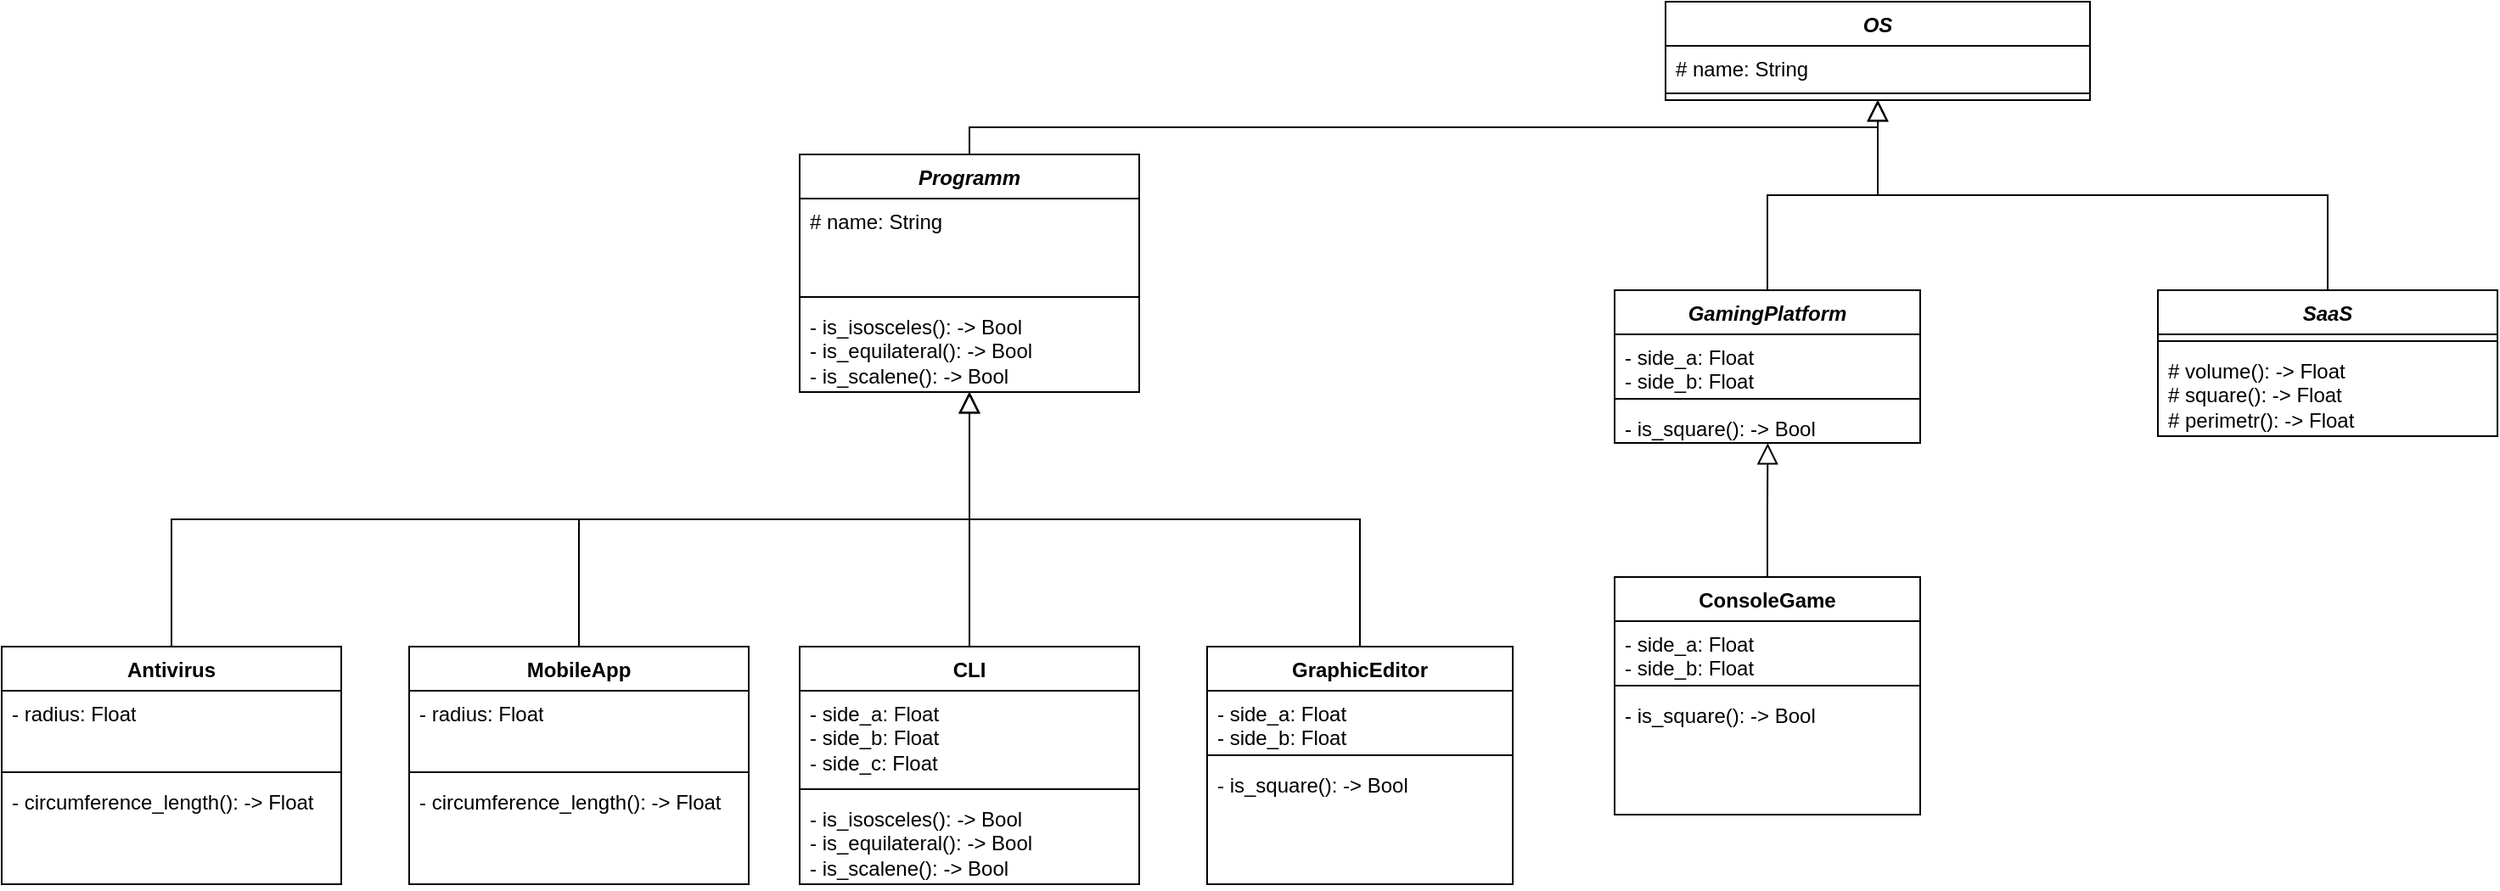 <mxfile version="26.0.9">
  <diagram name="Страница — 1" id="zS6Y-AvptROX9ftln9-I">
    <mxGraphModel dx="2062" dy="740" grid="1" gridSize="10" guides="1" tooltips="1" connect="1" arrows="1" fold="1" page="1" pageScale="1" pageWidth="827" pageHeight="1169" math="0" shadow="0">
      <root>
        <mxCell id="0" />
        <mxCell id="1" parent="0" />
        <mxCell id="Y6vDcpu8bE7wVP9YmyGI-1" value="" style="endArrow=block;endSize=10;endFill=0;shadow=0;strokeWidth=1;rounded=0;curved=0;edgeStyle=elbowEdgeStyle;elbow=vertical;exitX=0.5;exitY=0;exitDx=0;exitDy=0;entryX=0.5;entryY=1;entryDx=0;entryDy=0;" edge="1" parent="1" source="Y6vDcpu8bE7wVP9YmyGI-62" target="Y6vDcpu8bE7wVP9YmyGI-21">
          <mxGeometry width="160" relative="1" as="geometry">
            <mxPoint x="-10" y="330" as="sourcePoint" />
            <mxPoint x="472.0" y="14.702" as="targetPoint" />
          </mxGeometry>
        </mxCell>
        <mxCell id="Y6vDcpu8bE7wVP9YmyGI-2" value="" style="endArrow=block;endSize=10;endFill=0;shadow=0;strokeWidth=1;rounded=0;curved=0;edgeStyle=elbowEdgeStyle;elbow=vertical;entryX=0.5;entryY=1;entryDx=0;entryDy=0;exitX=0.5;exitY=0;exitDx=0;exitDy=0;" edge="1" parent="1" source="Y6vDcpu8bE7wVP9YmyGI-28" target="Y6vDcpu8bE7wVP9YmyGI-21">
          <mxGeometry width="160" relative="1" as="geometry">
            <mxPoint x="670" y="310" as="sourcePoint" />
            <mxPoint x="472.0" y="14.754" as="targetPoint" />
          </mxGeometry>
        </mxCell>
        <mxCell id="Y6vDcpu8bE7wVP9YmyGI-6" value="" style="endArrow=block;endSize=10;endFill=0;shadow=0;strokeWidth=1;rounded=0;curved=0;edgeStyle=elbowEdgeStyle;elbow=vertical;entryX=0.5;entryY=1;entryDx=0;entryDy=0;exitX=0.5;exitY=0;exitDx=0;exitDy=0;" edge="1" parent="1" source="Y6vDcpu8bE7wVP9YmyGI-24" target="Y6vDcpu8bE7wVP9YmyGI-62">
          <mxGeometry width="160" relative="1" as="geometry">
            <mxPoint x="10" y="520" as="sourcePoint" />
            <mxPoint x="-10" y="430" as="targetPoint" />
          </mxGeometry>
        </mxCell>
        <mxCell id="Y6vDcpu8bE7wVP9YmyGI-7" value="" style="endArrow=block;endSize=10;endFill=0;shadow=0;strokeWidth=1;rounded=0;curved=0;edgeStyle=elbowEdgeStyle;elbow=vertical;exitX=0.5;exitY=0;exitDx=0;exitDy=0;entryX=0.5;entryY=1;entryDx=0;entryDy=0;" edge="1" parent="1" source="Y6vDcpu8bE7wVP9YmyGI-13" target="Y6vDcpu8bE7wVP9YmyGI-62">
          <mxGeometry width="160" relative="1" as="geometry">
            <mxPoint x="420" y="530" as="sourcePoint" />
            <mxPoint x="-10" y="430" as="targetPoint" />
          </mxGeometry>
        </mxCell>
        <mxCell id="Y6vDcpu8bE7wVP9YmyGI-8" value="" style="endArrow=block;endSize=10;endFill=0;shadow=0;strokeWidth=1;rounded=0;curved=0;edgeStyle=elbowEdgeStyle;elbow=vertical;exitX=0.5;exitY=0;exitDx=0;exitDy=0;entryX=0.5;entryY=1;entryDx=0;entryDy=0;" edge="1" parent="1" source="Y6vDcpu8bE7wVP9YmyGI-17" target="Y6vDcpu8bE7wVP9YmyGI-62">
          <mxGeometry width="160" relative="1" as="geometry">
            <mxPoint x="180" y="530" as="sourcePoint" />
            <mxPoint x="-10" y="400" as="targetPoint" />
          </mxGeometry>
        </mxCell>
        <mxCell id="Y6vDcpu8bE7wVP9YmyGI-13" value="GraphicEditor" style="swimlane;fontStyle=1;align=center;verticalAlign=top;childLayout=stackLayout;horizontal=1;startSize=26;horizontalStack=0;resizeParent=1;resizeParentMax=0;resizeLast=0;collapsible=1;marginBottom=0;whiteSpace=wrap;html=1;" vertex="1" parent="1">
          <mxGeometry x="120" y="540" width="180" height="140" as="geometry" />
        </mxCell>
        <mxCell id="Y6vDcpu8bE7wVP9YmyGI-14" value="&lt;div&gt;&lt;span style=&quot;background-color: transparent; color: light-dark(rgb(0, 0, 0), rgb(255, 255, 255));&quot;&gt;- side_a: Float&lt;/span&gt;&lt;br&gt;&lt;/div&gt;&lt;div&gt;&lt;span style=&quot;background-color: transparent; color: light-dark(rgb(0, 0, 0), rgb(255, 255, 255));&quot;&gt;- side_b: Float&lt;/span&gt;&lt;/div&gt;" style="text;strokeColor=none;fillColor=none;align=left;verticalAlign=top;spacingLeft=4;spacingRight=4;overflow=hidden;rotatable=0;points=[[0,0.5],[1,0.5]];portConstraint=eastwest;whiteSpace=wrap;html=1;" vertex="1" parent="Y6vDcpu8bE7wVP9YmyGI-13">
          <mxGeometry y="26" width="180" height="34" as="geometry" />
        </mxCell>
        <mxCell id="Y6vDcpu8bE7wVP9YmyGI-15" value="" style="line;strokeWidth=1;fillColor=none;align=left;verticalAlign=middle;spacingTop=-1;spacingLeft=3;spacingRight=3;rotatable=0;labelPosition=right;points=[];portConstraint=eastwest;strokeColor=inherit;" vertex="1" parent="Y6vDcpu8bE7wVP9YmyGI-13">
          <mxGeometry y="60" width="180" height="8" as="geometry" />
        </mxCell>
        <mxCell id="Y6vDcpu8bE7wVP9YmyGI-16" value="- is_square(): -&amp;gt; Bool&lt;div&gt;&lt;br&gt;&lt;/div&gt;" style="text;strokeColor=none;fillColor=none;align=left;verticalAlign=top;spacingLeft=4;spacingRight=4;overflow=hidden;rotatable=0;points=[[0,0.5],[1,0.5]];portConstraint=eastwest;whiteSpace=wrap;html=1;" vertex="1" parent="Y6vDcpu8bE7wVP9YmyGI-13">
          <mxGeometry y="68" width="180" height="72" as="geometry" />
        </mxCell>
        <mxCell id="Y6vDcpu8bE7wVP9YmyGI-17" value="CLI" style="swimlane;fontStyle=1;align=center;verticalAlign=top;childLayout=stackLayout;horizontal=1;startSize=26;horizontalStack=0;resizeParent=1;resizeParentMax=0;resizeLast=0;collapsible=1;marginBottom=0;whiteSpace=wrap;html=1;" vertex="1" parent="1">
          <mxGeometry x="-120" y="540" width="200" height="140" as="geometry" />
        </mxCell>
        <mxCell id="Y6vDcpu8bE7wVP9YmyGI-18" value="&lt;div&gt;&lt;span style=&quot;background-color: transparent; color: light-dark(rgb(0, 0, 0), rgb(255, 255, 255));&quot;&gt;- side_a: Float&lt;/span&gt;&lt;br&gt;&lt;/div&gt;&lt;div&gt;&lt;span style=&quot;background-color: transparent; color: light-dark(rgb(0, 0, 0), rgb(255, 255, 255));&quot;&gt;- side_b: Float&lt;/span&gt;&lt;/div&gt;&lt;div&gt;- side_c: Float&lt;/div&gt;" style="text;strokeColor=none;fillColor=none;align=left;verticalAlign=top;spacingLeft=4;spacingRight=4;overflow=hidden;rotatable=0;points=[[0,0.5],[1,0.5]];portConstraint=eastwest;whiteSpace=wrap;html=1;" vertex="1" parent="Y6vDcpu8bE7wVP9YmyGI-17">
          <mxGeometry y="26" width="200" height="54" as="geometry" />
        </mxCell>
        <mxCell id="Y6vDcpu8bE7wVP9YmyGI-19" value="" style="line;strokeWidth=1;fillColor=none;align=left;verticalAlign=middle;spacingTop=-1;spacingLeft=3;spacingRight=3;rotatable=0;labelPosition=right;points=[];portConstraint=eastwest;strokeColor=inherit;" vertex="1" parent="Y6vDcpu8bE7wVP9YmyGI-17">
          <mxGeometry y="80" width="200" height="8" as="geometry" />
        </mxCell>
        <mxCell id="Y6vDcpu8bE7wVP9YmyGI-20" value="- is_&lt;span style=&quot;white-space-collapse: preserve;&quot; data-src-align=&quot;0:14&quot; class=&quot;EzKURWReUAB5oZgtQNkl&quot;&gt;isosceles&lt;/span&gt;(): -&amp;gt; Bool&lt;div&gt;- is_&lt;span style=&quot;white-space-collapse: preserve;&quot; data-src-align=&quot;0:14&quot; class=&quot;EzKURWReUAB5oZgtQNkl&quot;&gt;equilateral&lt;/span&gt;(): -&amp;gt; Bool&lt;/div&gt;&lt;div&gt;- is_scalene(): -&amp;gt; Bool&lt;/div&gt;" style="text;strokeColor=none;fillColor=none;align=left;verticalAlign=top;spacingLeft=4;spacingRight=4;overflow=hidden;rotatable=0;points=[[0,0.5],[1,0.5]];portConstraint=eastwest;whiteSpace=wrap;html=1;" vertex="1" parent="Y6vDcpu8bE7wVP9YmyGI-17">
          <mxGeometry y="88" width="200" height="52" as="geometry" />
        </mxCell>
        <mxCell id="Y6vDcpu8bE7wVP9YmyGI-21" value="&lt;span style=&quot;font-style: italic; text-wrap: nowrap;&quot;&gt;OS&lt;/span&gt;" style="swimlane;fontStyle=1;align=center;verticalAlign=top;childLayout=stackLayout;horizontal=1;startSize=26;horizontalStack=0;resizeParent=1;resizeParentMax=0;resizeLast=0;collapsible=1;marginBottom=0;whiteSpace=wrap;html=1;" vertex="1" parent="1">
          <mxGeometry x="390" y="160" width="250" height="58" as="geometry" />
        </mxCell>
        <mxCell id="Y6vDcpu8bE7wVP9YmyGI-22" value="# name: String" style="text;strokeColor=none;fillColor=none;align=left;verticalAlign=top;spacingLeft=4;spacingRight=4;overflow=hidden;rotatable=0;points=[[0,0.5],[1,0.5]];portConstraint=eastwest;whiteSpace=wrap;html=1;" vertex="1" parent="Y6vDcpu8bE7wVP9YmyGI-21">
          <mxGeometry y="26" width="250" height="24" as="geometry" />
        </mxCell>
        <mxCell id="Y6vDcpu8bE7wVP9YmyGI-23" value="" style="line;strokeWidth=1;fillColor=none;align=left;verticalAlign=middle;spacingTop=-1;spacingLeft=3;spacingRight=3;rotatable=0;labelPosition=right;points=[];portConstraint=eastwest;strokeColor=inherit;" vertex="1" parent="Y6vDcpu8bE7wVP9YmyGI-21">
          <mxGeometry y="50" width="250" height="8" as="geometry" />
        </mxCell>
        <mxCell id="Y6vDcpu8bE7wVP9YmyGI-24" value="MobileApp" style="swimlane;fontStyle=1;align=center;verticalAlign=top;childLayout=stackLayout;horizontal=1;startSize=26;horizontalStack=0;resizeParent=1;resizeParentMax=0;resizeLast=0;collapsible=1;marginBottom=0;whiteSpace=wrap;html=1;" vertex="1" parent="1">
          <mxGeometry x="-350" y="540" width="200" height="140" as="geometry" />
        </mxCell>
        <mxCell id="Y6vDcpu8bE7wVP9YmyGI-25" value="&lt;div&gt;&lt;span style=&quot;background-color: transparent; color: light-dark(rgb(0, 0, 0), rgb(255, 255, 255));&quot;&gt;- radius: Float&lt;/span&gt;&lt;/div&gt;" style="text;strokeColor=none;fillColor=none;align=left;verticalAlign=top;spacingLeft=4;spacingRight=4;overflow=hidden;rotatable=0;points=[[0,0.5],[1,0.5]];portConstraint=eastwest;whiteSpace=wrap;html=1;" vertex="1" parent="Y6vDcpu8bE7wVP9YmyGI-24">
          <mxGeometry y="26" width="200" height="44" as="geometry" />
        </mxCell>
        <mxCell id="Y6vDcpu8bE7wVP9YmyGI-26" value="" style="line;strokeWidth=1;fillColor=none;align=left;verticalAlign=middle;spacingTop=-1;spacingLeft=3;spacingRight=3;rotatable=0;labelPosition=right;points=[];portConstraint=eastwest;strokeColor=inherit;" vertex="1" parent="Y6vDcpu8bE7wVP9YmyGI-24">
          <mxGeometry y="70" width="200" height="8" as="geometry" />
        </mxCell>
        <mxCell id="Y6vDcpu8bE7wVP9YmyGI-27" value="-&amp;nbsp;&lt;span style=&quot;white-space-collapse: preserve;&quot; data-src-align=&quot;6:10&quot; class=&quot;EzKURWReUAB5oZgtQNkl&quot;&gt;circumference_&lt;/span&gt;&lt;span style=&quot;white-space-collapse: preserve;&quot; data-src-align=&quot;0:5&quot; class=&quot;EzKURWReUAB5oZgtQNkl&quot;&gt;length&lt;/span&gt;(): -&amp;gt; Float" style="text;strokeColor=none;fillColor=none;align=left;verticalAlign=top;spacingLeft=4;spacingRight=4;overflow=hidden;rotatable=0;points=[[0,0.5],[1,0.5]];portConstraint=eastwest;whiteSpace=wrap;html=1;" vertex="1" parent="Y6vDcpu8bE7wVP9YmyGI-24">
          <mxGeometry y="78" width="200" height="62" as="geometry" />
        </mxCell>
        <mxCell id="Y6vDcpu8bE7wVP9YmyGI-28" value="&lt;span style=&quot;font-style: italic; text-wrap: nowrap;&quot;&gt;SaaS&lt;/span&gt;" style="swimlane;fontStyle=1;align=center;verticalAlign=top;childLayout=stackLayout;horizontal=1;startSize=26;horizontalStack=0;resizeParent=1;resizeParentMax=0;resizeLast=0;collapsible=1;marginBottom=0;whiteSpace=wrap;html=1;" vertex="1" parent="1">
          <mxGeometry x="680" y="330" width="200" height="86" as="geometry" />
        </mxCell>
        <mxCell id="Y6vDcpu8bE7wVP9YmyGI-29" value="" style="line;strokeWidth=1;fillColor=none;align=left;verticalAlign=middle;spacingTop=-1;spacingLeft=3;spacingRight=3;rotatable=0;labelPosition=right;points=[];portConstraint=eastwest;strokeColor=inherit;" vertex="1" parent="Y6vDcpu8bE7wVP9YmyGI-28">
          <mxGeometry y="26" width="200" height="8" as="geometry" />
        </mxCell>
        <mxCell id="Y6vDcpu8bE7wVP9YmyGI-30" value="# volume(): -&amp;gt; Float&lt;div&gt;# square(): -&amp;gt; Float&lt;/div&gt;&lt;div&gt;# perimetr(): -&amp;gt; Float&lt;/div&gt;" style="text;strokeColor=none;fillColor=none;align=left;verticalAlign=top;spacingLeft=4;spacingRight=4;overflow=hidden;rotatable=0;points=[[0,0.5],[1,0.5]];portConstraint=eastwest;whiteSpace=wrap;html=1;" vertex="1" parent="Y6vDcpu8bE7wVP9YmyGI-28">
          <mxGeometry y="34" width="200" height="52" as="geometry" />
        </mxCell>
        <mxCell id="Y6vDcpu8bE7wVP9YmyGI-37" value="Antivirus" style="swimlane;fontStyle=1;align=center;verticalAlign=top;childLayout=stackLayout;horizontal=1;startSize=26;horizontalStack=0;resizeParent=1;resizeParentMax=0;resizeLast=0;collapsible=1;marginBottom=0;whiteSpace=wrap;html=1;" vertex="1" parent="1">
          <mxGeometry x="-590" y="540" width="200" height="140" as="geometry" />
        </mxCell>
        <mxCell id="Y6vDcpu8bE7wVP9YmyGI-38" value="&lt;div&gt;&lt;span style=&quot;background-color: transparent; color: light-dark(rgb(0, 0, 0), rgb(255, 255, 255));&quot;&gt;- radius: Float&lt;/span&gt;&lt;/div&gt;" style="text;strokeColor=none;fillColor=none;align=left;verticalAlign=top;spacingLeft=4;spacingRight=4;overflow=hidden;rotatable=0;points=[[0,0.5],[1,0.5]];portConstraint=eastwest;whiteSpace=wrap;html=1;" vertex="1" parent="Y6vDcpu8bE7wVP9YmyGI-37">
          <mxGeometry y="26" width="200" height="44" as="geometry" />
        </mxCell>
        <mxCell id="Y6vDcpu8bE7wVP9YmyGI-39" value="" style="line;strokeWidth=1;fillColor=none;align=left;verticalAlign=middle;spacingTop=-1;spacingLeft=3;spacingRight=3;rotatable=0;labelPosition=right;points=[];portConstraint=eastwest;strokeColor=inherit;" vertex="1" parent="Y6vDcpu8bE7wVP9YmyGI-37">
          <mxGeometry y="70" width="200" height="8" as="geometry" />
        </mxCell>
        <mxCell id="Y6vDcpu8bE7wVP9YmyGI-40" value="-&amp;nbsp;&lt;span style=&quot;white-space-collapse: preserve;&quot; data-src-align=&quot;6:10&quot; class=&quot;EzKURWReUAB5oZgtQNkl&quot;&gt;circumference_&lt;/span&gt;&lt;span style=&quot;white-space-collapse: preserve;&quot; data-src-align=&quot;0:5&quot; class=&quot;EzKURWReUAB5oZgtQNkl&quot;&gt;length&lt;/span&gt;(): -&amp;gt; Float" style="text;strokeColor=none;fillColor=none;align=left;verticalAlign=top;spacingLeft=4;spacingRight=4;overflow=hidden;rotatable=0;points=[[0,0.5],[1,0.5]];portConstraint=eastwest;whiteSpace=wrap;html=1;" vertex="1" parent="Y6vDcpu8bE7wVP9YmyGI-37">
          <mxGeometry y="78" width="200" height="62" as="geometry" />
        </mxCell>
        <mxCell id="Y6vDcpu8bE7wVP9YmyGI-51" value="&lt;i&gt;GamingPlatform&lt;/i&gt;" style="swimlane;fontStyle=1;align=center;verticalAlign=top;childLayout=stackLayout;horizontal=1;startSize=26;horizontalStack=0;resizeParent=1;resizeParentMax=0;resizeLast=0;collapsible=1;marginBottom=0;whiteSpace=wrap;html=1;" vertex="1" parent="1">
          <mxGeometry x="360" y="330" width="180" height="90" as="geometry" />
        </mxCell>
        <mxCell id="Y6vDcpu8bE7wVP9YmyGI-52" value="&lt;div&gt;&lt;span style=&quot;background-color: transparent; color: light-dark(rgb(0, 0, 0), rgb(255, 255, 255));&quot;&gt;- side_a: Float&lt;/span&gt;&lt;br&gt;&lt;/div&gt;&lt;div&gt;&lt;span style=&quot;background-color: transparent; color: light-dark(rgb(0, 0, 0), rgb(255, 255, 255));&quot;&gt;- side_b: Float&lt;/span&gt;&lt;/div&gt;" style="text;strokeColor=none;fillColor=none;align=left;verticalAlign=top;spacingLeft=4;spacingRight=4;overflow=hidden;rotatable=0;points=[[0,0.5],[1,0.5]];portConstraint=eastwest;whiteSpace=wrap;html=1;" vertex="1" parent="Y6vDcpu8bE7wVP9YmyGI-51">
          <mxGeometry y="26" width="180" height="34" as="geometry" />
        </mxCell>
        <mxCell id="Y6vDcpu8bE7wVP9YmyGI-53" value="" style="line;strokeWidth=1;fillColor=none;align=left;verticalAlign=middle;spacingTop=-1;spacingLeft=3;spacingRight=3;rotatable=0;labelPosition=right;points=[];portConstraint=eastwest;strokeColor=inherit;" vertex="1" parent="Y6vDcpu8bE7wVP9YmyGI-51">
          <mxGeometry y="60" width="180" height="8" as="geometry" />
        </mxCell>
        <mxCell id="Y6vDcpu8bE7wVP9YmyGI-54" value="- is_square(): -&amp;gt; Bool&lt;div&gt;&lt;br&gt;&lt;/div&gt;" style="text;strokeColor=none;fillColor=none;align=left;verticalAlign=top;spacingLeft=4;spacingRight=4;overflow=hidden;rotatable=0;points=[[0,0.5],[1,0.5]];portConstraint=eastwest;whiteSpace=wrap;html=1;" vertex="1" parent="Y6vDcpu8bE7wVP9YmyGI-51">
          <mxGeometry y="68" width="180" height="22" as="geometry" />
        </mxCell>
        <mxCell id="Y6vDcpu8bE7wVP9YmyGI-55" value="" style="endArrow=block;endSize=10;endFill=0;shadow=0;strokeWidth=1;rounded=0;curved=0;edgeStyle=elbowEdgeStyle;elbow=vertical;entryX=0.5;entryY=1;entryDx=0;entryDy=0;exitX=0.5;exitY=0;exitDx=0;exitDy=0;" edge="1" parent="1" source="Y6vDcpu8bE7wVP9YmyGI-51" target="Y6vDcpu8bE7wVP9YmyGI-21">
          <mxGeometry width="160" relative="1" as="geometry">
            <mxPoint x="790" y="340" as="sourcePoint" />
            <mxPoint x="525" y="228" as="targetPoint" />
          </mxGeometry>
        </mxCell>
        <mxCell id="Y6vDcpu8bE7wVP9YmyGI-56" value="ConsoleGame" style="swimlane;fontStyle=1;align=center;verticalAlign=top;childLayout=stackLayout;horizontal=1;startSize=26;horizontalStack=0;resizeParent=1;resizeParentMax=0;resizeLast=0;collapsible=1;marginBottom=0;whiteSpace=wrap;html=1;" vertex="1" parent="1">
          <mxGeometry x="360" y="499" width="180" height="140" as="geometry" />
        </mxCell>
        <mxCell id="Y6vDcpu8bE7wVP9YmyGI-57" value="&lt;div&gt;&lt;span style=&quot;background-color: transparent; color: light-dark(rgb(0, 0, 0), rgb(255, 255, 255));&quot;&gt;- side_a: Float&lt;/span&gt;&lt;br&gt;&lt;/div&gt;&lt;div&gt;&lt;span style=&quot;background-color: transparent; color: light-dark(rgb(0, 0, 0), rgb(255, 255, 255));&quot;&gt;- side_b: Float&lt;/span&gt;&lt;/div&gt;" style="text;strokeColor=none;fillColor=none;align=left;verticalAlign=top;spacingLeft=4;spacingRight=4;overflow=hidden;rotatable=0;points=[[0,0.5],[1,0.5]];portConstraint=eastwest;whiteSpace=wrap;html=1;" vertex="1" parent="Y6vDcpu8bE7wVP9YmyGI-56">
          <mxGeometry y="26" width="180" height="34" as="geometry" />
        </mxCell>
        <mxCell id="Y6vDcpu8bE7wVP9YmyGI-58" value="" style="line;strokeWidth=1;fillColor=none;align=left;verticalAlign=middle;spacingTop=-1;spacingLeft=3;spacingRight=3;rotatable=0;labelPosition=right;points=[];portConstraint=eastwest;strokeColor=inherit;" vertex="1" parent="Y6vDcpu8bE7wVP9YmyGI-56">
          <mxGeometry y="60" width="180" height="8" as="geometry" />
        </mxCell>
        <mxCell id="Y6vDcpu8bE7wVP9YmyGI-59" value="- is_square(): -&amp;gt; Bool&lt;div&gt;&lt;br&gt;&lt;/div&gt;" style="text;strokeColor=none;fillColor=none;align=left;verticalAlign=top;spacingLeft=4;spacingRight=4;overflow=hidden;rotatable=0;points=[[0,0.5],[1,0.5]];portConstraint=eastwest;whiteSpace=wrap;html=1;" vertex="1" parent="Y6vDcpu8bE7wVP9YmyGI-56">
          <mxGeometry y="68" width="180" height="72" as="geometry" />
        </mxCell>
        <mxCell id="Y6vDcpu8bE7wVP9YmyGI-60" value="" style="endArrow=block;endSize=10;endFill=0;shadow=0;strokeWidth=1;rounded=0;curved=0;edgeStyle=elbowEdgeStyle;elbow=vertical;exitX=0.5;exitY=0;exitDx=0;exitDy=0;entryX=0.501;entryY=1.007;entryDx=0;entryDy=0;entryPerimeter=0;" edge="1" parent="1" source="Y6vDcpu8bE7wVP9YmyGI-56" target="Y6vDcpu8bE7wVP9YmyGI-54">
          <mxGeometry width="160" relative="1" as="geometry">
            <mxPoint x="452.8" y="567" as="sourcePoint" />
            <mxPoint x="440" y="430" as="targetPoint" />
          </mxGeometry>
        </mxCell>
        <mxCell id="Y6vDcpu8bE7wVP9YmyGI-61" value="" style="endArrow=block;endSize=10;endFill=0;shadow=0;strokeWidth=1;rounded=0;curved=0;edgeStyle=elbowEdgeStyle;elbow=vertical;entryX=0.5;entryY=1;entryDx=0;entryDy=0;exitX=0.5;exitY=0;exitDx=0;exitDy=0;" edge="1" parent="1" source="Y6vDcpu8bE7wVP9YmyGI-37" target="Y6vDcpu8bE7wVP9YmyGI-62">
          <mxGeometry width="160" relative="1" as="geometry">
            <mxPoint x="-480" y="450" as="sourcePoint" />
            <mxPoint x="-250" y="430" as="targetPoint" />
          </mxGeometry>
        </mxCell>
        <mxCell id="Y6vDcpu8bE7wVP9YmyGI-62" value="&lt;i&gt;Programm&lt;/i&gt;" style="swimlane;fontStyle=1;align=center;verticalAlign=top;childLayout=stackLayout;horizontal=1;startSize=26;horizontalStack=0;resizeParent=1;resizeParentMax=0;resizeLast=0;collapsible=1;marginBottom=0;whiteSpace=wrap;html=1;" vertex="1" parent="1">
          <mxGeometry x="-120" y="250" width="200" height="140" as="geometry" />
        </mxCell>
        <mxCell id="Y6vDcpu8bE7wVP9YmyGI-63" value="&lt;div&gt;# name: String&lt;/div&gt;" style="text;strokeColor=none;fillColor=none;align=left;verticalAlign=top;spacingLeft=4;spacingRight=4;overflow=hidden;rotatable=0;points=[[0,0.5],[1,0.5]];portConstraint=eastwest;whiteSpace=wrap;html=1;" vertex="1" parent="Y6vDcpu8bE7wVP9YmyGI-62">
          <mxGeometry y="26" width="200" height="54" as="geometry" />
        </mxCell>
        <mxCell id="Y6vDcpu8bE7wVP9YmyGI-64" value="" style="line;strokeWidth=1;fillColor=none;align=left;verticalAlign=middle;spacingTop=-1;spacingLeft=3;spacingRight=3;rotatable=0;labelPosition=right;points=[];portConstraint=eastwest;strokeColor=inherit;" vertex="1" parent="Y6vDcpu8bE7wVP9YmyGI-62">
          <mxGeometry y="80" width="200" height="8" as="geometry" />
        </mxCell>
        <mxCell id="Y6vDcpu8bE7wVP9YmyGI-65" value="- is_&lt;span style=&quot;white-space-collapse: preserve;&quot; data-src-align=&quot;0:14&quot; class=&quot;EzKURWReUAB5oZgtQNkl&quot;&gt;isosceles&lt;/span&gt;(): -&amp;gt; Bool&lt;div&gt;- is_&lt;span style=&quot;white-space-collapse: preserve;&quot; data-src-align=&quot;0:14&quot; class=&quot;EzKURWReUAB5oZgtQNkl&quot;&gt;equilateral&lt;/span&gt;(): -&amp;gt; Bool&lt;/div&gt;&lt;div&gt;- is_scalene(): -&amp;gt; Bool&lt;/div&gt;" style="text;strokeColor=none;fillColor=none;align=left;verticalAlign=top;spacingLeft=4;spacingRight=4;overflow=hidden;rotatable=0;points=[[0,0.5],[1,0.5]];portConstraint=eastwest;whiteSpace=wrap;html=1;" vertex="1" parent="Y6vDcpu8bE7wVP9YmyGI-62">
          <mxGeometry y="88" width="200" height="52" as="geometry" />
        </mxCell>
      </root>
    </mxGraphModel>
  </diagram>
</mxfile>
